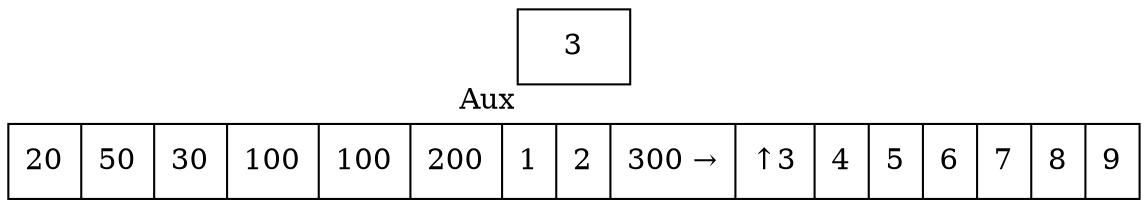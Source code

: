 digraph G{ node [shape = record ];
 rankdir=LR;X[label="{ 20|50|30|100|100|200|1|2|300|3|4|5|6|7|8|9}"]X[label="{ 20|50|30|100|100|200|1|2|300 → | ↑ 3|4|5|6|7|8|9}"]
2[label="{3}"xlabel="Aux"]
}
